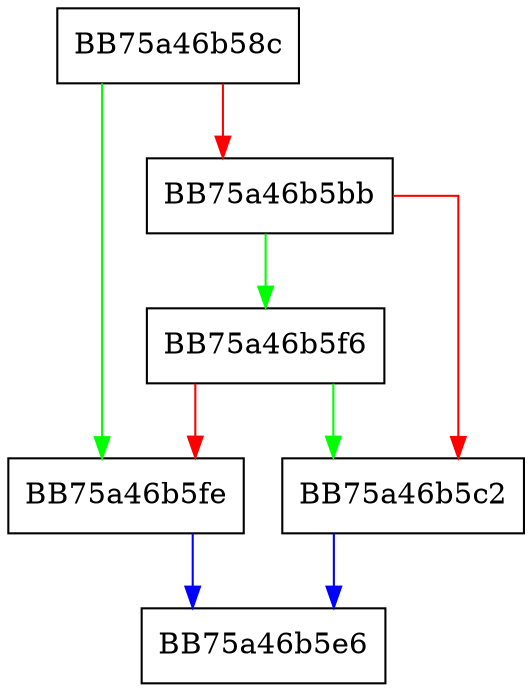 digraph x64_load_selector {
  node [shape="box"];
  graph [splines=ortho];
  BB75a46b58c -> BB75a46b5fe [color="green"];
  BB75a46b58c -> BB75a46b5bb [color="red"];
  BB75a46b5bb -> BB75a46b5f6 [color="green"];
  BB75a46b5bb -> BB75a46b5c2 [color="red"];
  BB75a46b5c2 -> BB75a46b5e6 [color="blue"];
  BB75a46b5f6 -> BB75a46b5c2 [color="green"];
  BB75a46b5f6 -> BB75a46b5fe [color="red"];
  BB75a46b5fe -> BB75a46b5e6 [color="blue"];
}